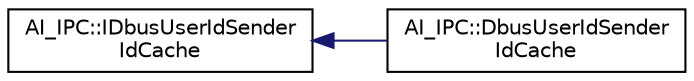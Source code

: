 digraph "Graphical Class Hierarchy"
{
 // LATEX_PDF_SIZE
  edge [fontname="Helvetica",fontsize="10",labelfontname="Helvetica",labelfontsize="10"];
  node [fontname="Helvetica",fontsize="10",shape=record];
  rankdir="LR";
  Node0 [label="AI_IPC::IDbusUserIdSender\lIdCache",height=0.2,width=0.4,color="black", fillcolor="white", style="filled",URL="$classAI__IPC_1_1IDbusUserIdSenderIdCache.html",tooltip=" "];
  Node0 -> Node1 [dir="back",color="midnightblue",fontsize="10",style="solid",fontname="Helvetica"];
  Node1 [label="AI_IPC::DbusUserIdSender\lIdCache",height=0.2,width=0.4,color="black", fillcolor="white", style="filled",URL="$classAI__IPC_1_1DbusUserIdSenderIdCache.html",tooltip=" "];
}
